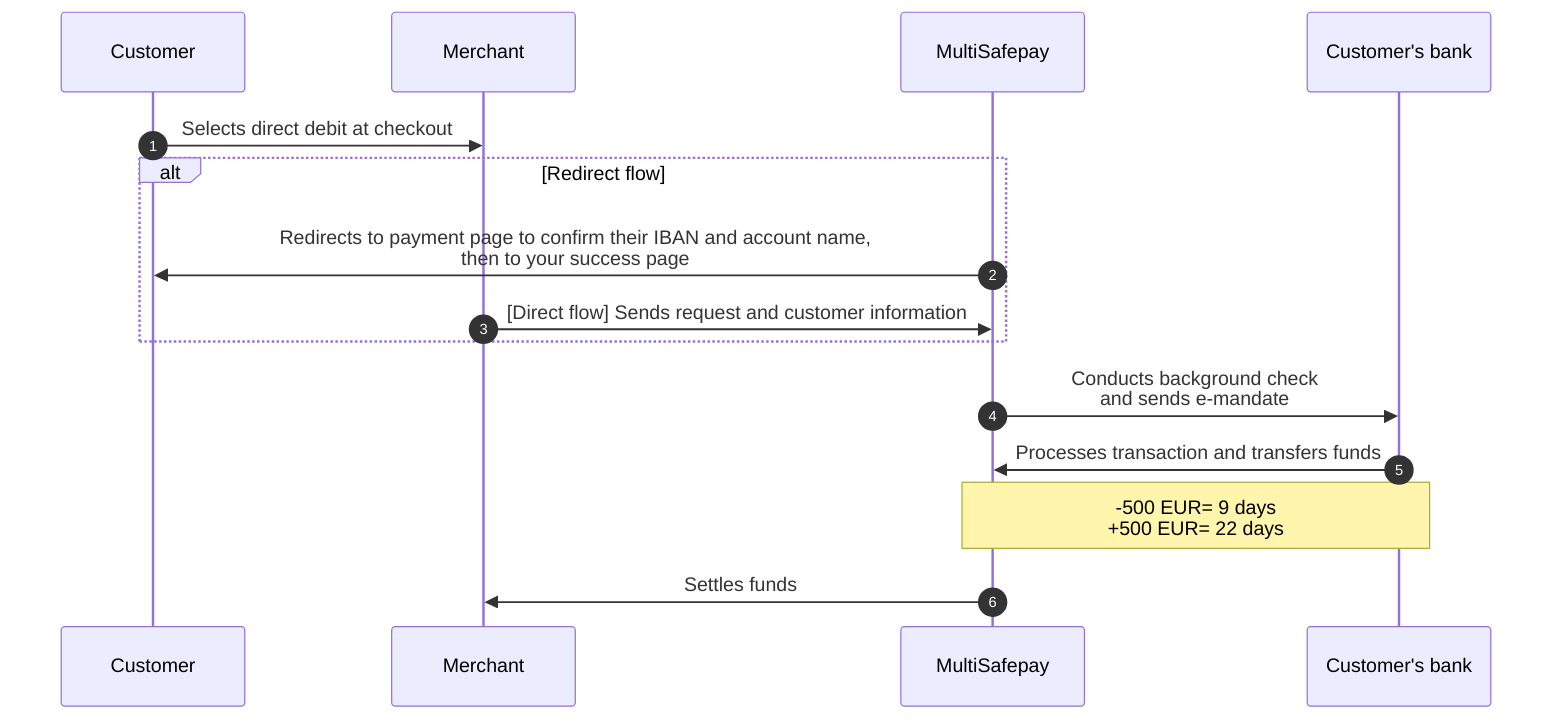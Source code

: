 sequenceDiagram
    autonumber
    participant C as Customer
    participant Me as Merchant
    participant Mu as MultiSafepay
    participant CB as Customer's bank
    
    C->>Me: Selects direct debit at checkout
    alt Redirect flow
    Mu->>C: Redirects to payment page to confirm their IBAN and account name, <br> then to your success page
    Me->>Mu: [Direct flow] Sends request and customer information
    end
    Mu->>CB: Conducts background check <br> and sends e-mandate
    CB->>Mu: Processes transaction and transfers funds 
    Note over CB,Mu: -500 EUR= 9 days <br> +500 EUR= 22 days
    Mu->>Me: Settles funds